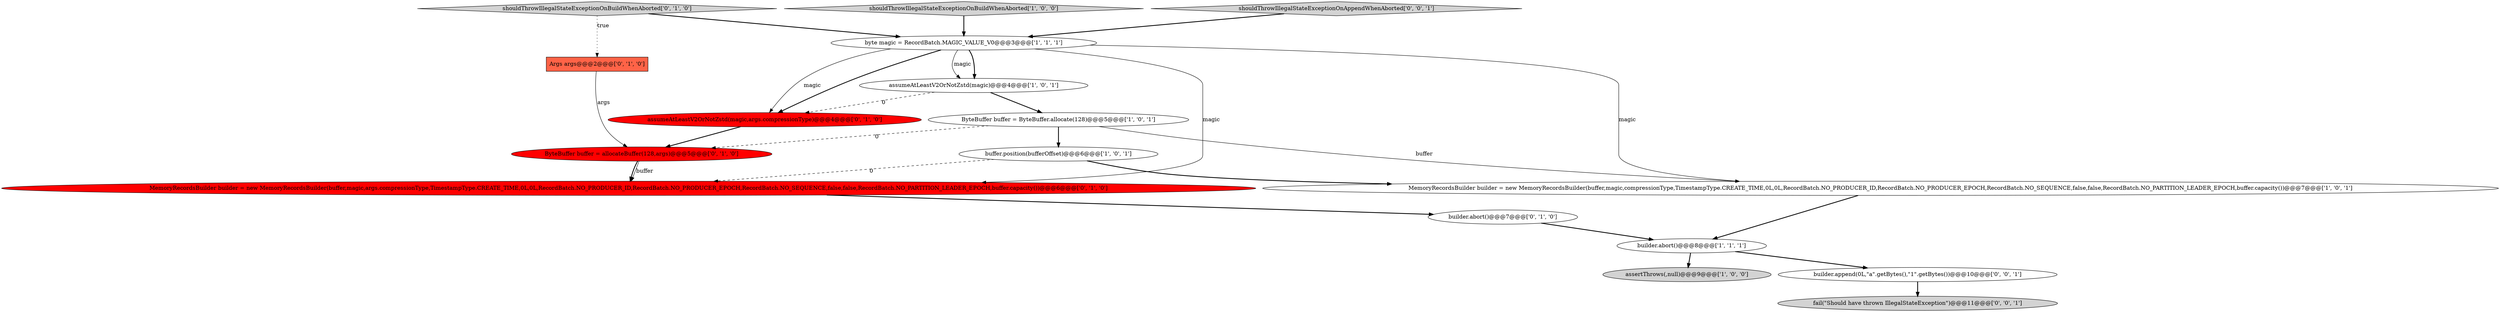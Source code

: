 digraph {
3 [style = filled, label = "assertThrows(,null)@@@9@@@['1', '0', '0']", fillcolor = lightgray, shape = ellipse image = "AAA0AAABBB1BBB"];
14 [style = filled, label = "shouldThrowIllegalStateExceptionOnAppendWhenAborted['0', '0', '1']", fillcolor = lightgray, shape = diamond image = "AAA0AAABBB3BBB"];
6 [style = filled, label = "buffer.position(bufferOffset)@@@6@@@['1', '0', '1']", fillcolor = white, shape = ellipse image = "AAA0AAABBB1BBB"];
11 [style = filled, label = "MemoryRecordsBuilder builder = new MemoryRecordsBuilder(buffer,magic,args.compressionType,TimestampType.CREATE_TIME,0L,0L,RecordBatch.NO_PRODUCER_ID,RecordBatch.NO_PRODUCER_EPOCH,RecordBatch.NO_SEQUENCE,false,false,RecordBatch.NO_PARTITION_LEADER_EPOCH,buffer.capacity())@@@6@@@['0', '1', '0']", fillcolor = red, shape = ellipse image = "AAA1AAABBB2BBB"];
5 [style = filled, label = "MemoryRecordsBuilder builder = new MemoryRecordsBuilder(buffer,magic,compressionType,TimestampType.CREATE_TIME,0L,0L,RecordBatch.NO_PRODUCER_ID,RecordBatch.NO_PRODUCER_EPOCH,RecordBatch.NO_SEQUENCE,false,false,RecordBatch.NO_PARTITION_LEADER_EPOCH,buffer.capacity())@@@7@@@['1', '0', '1']", fillcolor = white, shape = ellipse image = "AAA0AAABBB1BBB"];
7 [style = filled, label = "ByteBuffer buffer = ByteBuffer.allocate(128)@@@5@@@['1', '0', '1']", fillcolor = white, shape = ellipse image = "AAA0AAABBB1BBB"];
2 [style = filled, label = "builder.abort()@@@8@@@['1', '1', '1']", fillcolor = white, shape = ellipse image = "AAA0AAABBB1BBB"];
10 [style = filled, label = "builder.abort()@@@7@@@['0', '1', '0']", fillcolor = white, shape = ellipse image = "AAA0AAABBB2BBB"];
9 [style = filled, label = "assumeAtLeastV2OrNotZstd(magic,args.compressionType)@@@4@@@['0', '1', '0']", fillcolor = red, shape = ellipse image = "AAA1AAABBB2BBB"];
12 [style = filled, label = "ByteBuffer buffer = allocateBuffer(128,args)@@@5@@@['0', '1', '0']", fillcolor = red, shape = ellipse image = "AAA1AAABBB2BBB"];
15 [style = filled, label = "builder.append(0L,\"a\".getBytes(),\"1\".getBytes())@@@10@@@['0', '0', '1']", fillcolor = white, shape = ellipse image = "AAA0AAABBB3BBB"];
0 [style = filled, label = "byte magic = RecordBatch.MAGIC_VALUE_V0@@@3@@@['1', '1', '1']", fillcolor = white, shape = ellipse image = "AAA0AAABBB1BBB"];
13 [style = filled, label = "shouldThrowIllegalStateExceptionOnBuildWhenAborted['0', '1', '0']", fillcolor = lightgray, shape = diamond image = "AAA0AAABBB2BBB"];
8 [style = filled, label = "Args args@@@2@@@['0', '1', '0']", fillcolor = tomato, shape = box image = "AAA1AAABBB2BBB"];
4 [style = filled, label = "assumeAtLeastV2OrNotZstd(magic)@@@4@@@['1', '0', '1']", fillcolor = white, shape = ellipse image = "AAA0AAABBB1BBB"];
1 [style = filled, label = "shouldThrowIllegalStateExceptionOnBuildWhenAborted['1', '0', '0']", fillcolor = lightgray, shape = diamond image = "AAA0AAABBB1BBB"];
16 [style = filled, label = "fail(\"Should have thrown IllegalStateException\")@@@11@@@['0', '0', '1']", fillcolor = lightgray, shape = ellipse image = "AAA0AAABBB3BBB"];
0->9 [style = bold, label=""];
0->11 [style = solid, label="magic"];
2->3 [style = bold, label=""];
6->11 [style = dashed, label="0"];
12->11 [style = bold, label=""];
1->0 [style = bold, label=""];
15->16 [style = bold, label=""];
12->11 [style = solid, label="buffer"];
4->7 [style = bold, label=""];
8->12 [style = solid, label="args"];
4->9 [style = dashed, label="0"];
6->5 [style = bold, label=""];
5->2 [style = bold, label=""];
0->9 [style = solid, label="magic"];
0->5 [style = solid, label="magic"];
14->0 [style = bold, label=""];
7->5 [style = solid, label="buffer"];
0->4 [style = bold, label=""];
11->10 [style = bold, label=""];
13->8 [style = dotted, label="true"];
7->6 [style = bold, label=""];
2->15 [style = bold, label=""];
7->12 [style = dashed, label="0"];
10->2 [style = bold, label=""];
9->12 [style = bold, label=""];
0->4 [style = solid, label="magic"];
13->0 [style = bold, label=""];
}
